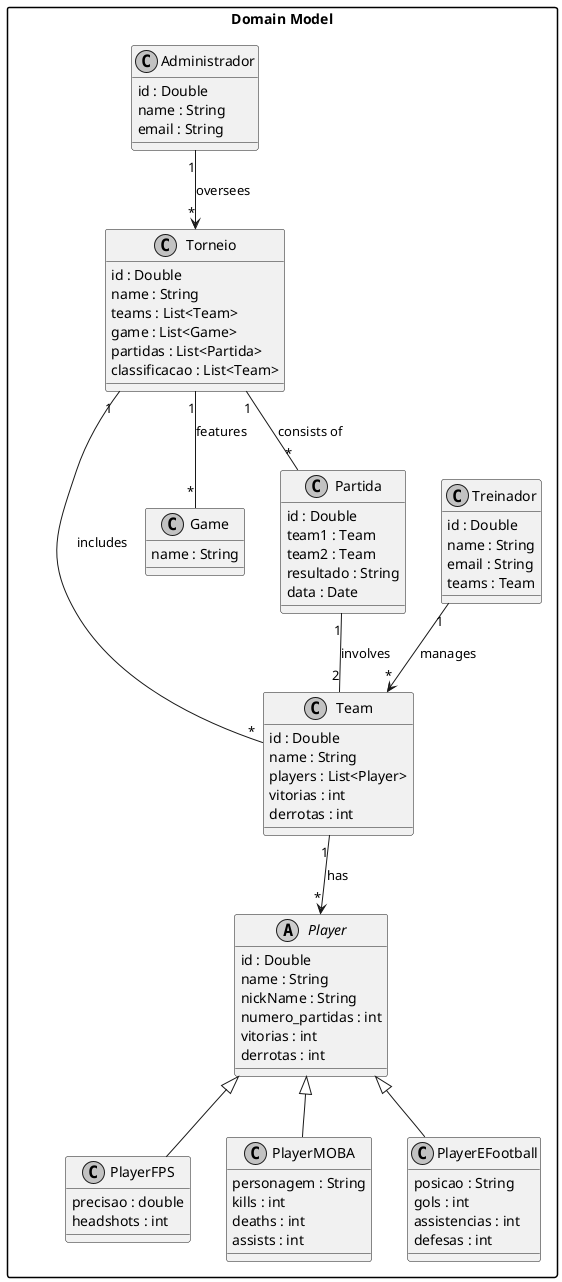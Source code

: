    @startuml
skinparam monochrome true
skinparam packageStyle rectangle
skinparam shadowing false

package "Domain Model" {
    abstract class Player{
    id : Double
    name : String
    nickName : String
    numero_partidas : int
    vitorias : int
    derrotas : int
    }

    class PlayerFPS extends Player{
    precisao : double
    headshots : int
    }
    class PlayerMOBA extends Player{
    personagem : String
    kills : int
    deaths : int
    assists : int
    }
    class PlayerEFootball extends Player{
    posicao : String
    gols : int
    assistencias : int
    defesas : int
    }

    class Team{
    id : Double
    name : String
    players : List<Player>
    vitorias : int
    derrotas : int
    }

    class Treinador{
    id : Double
    name : String
    email : String
    teams : Team
    }

    class Administrador{
    id : Double
    name : String
    email : String
    }

    class Torneio{
    id : Double
    name : String
    teams : List<Team>
    game : List<Game>
    partidas : List<Partida>
    classificacao : List<Team>
    }

    class Game{
    name : String
    }

    class Partida{
    id : Double
    team1 : Team
    team2 : Team
    resultado : String
    data : Date
}

Team "1" --> "*" Player : has

Treinador "1" --> "*" Team : manages
Administrador "1" --> "*" Torneio : oversees

Torneio "1" -- "*" Team : includes
Torneio "1" -- "*" Game : features
Torneio "1" -- "*" Partida : consists of

Partida "1" -- "2" Team : involves

}

@enduml